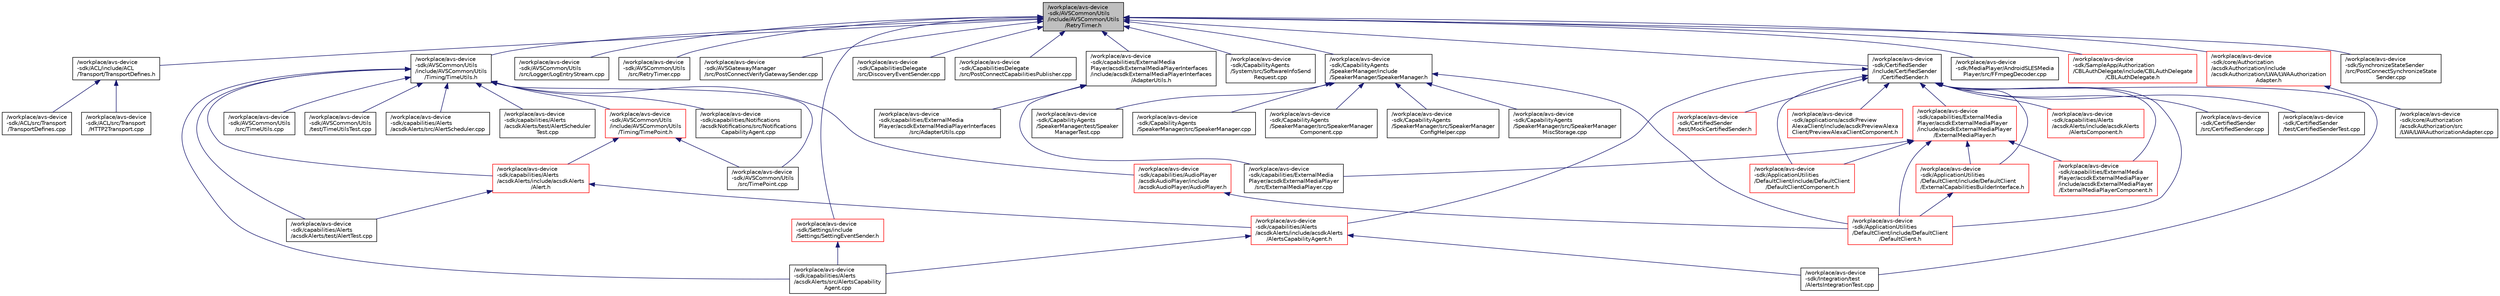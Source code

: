 digraph "/workplace/avs-device-sdk/AVSCommon/Utils/include/AVSCommon/Utils/RetryTimer.h"
{
  edge [fontname="Helvetica",fontsize="10",labelfontname="Helvetica",labelfontsize="10"];
  node [fontname="Helvetica",fontsize="10",shape=record];
  Node3 [label="/workplace/avs-device\l-sdk/AVSCommon/Utils\l/include/AVSCommon/Utils\l/RetryTimer.h",height=0.2,width=0.4,color="black", fillcolor="grey75", style="filled", fontcolor="black"];
  Node3 -> Node4 [dir="back",color="midnightblue",fontsize="10",style="solid",fontname="Helvetica"];
  Node4 [label="/workplace/avs-device\l-sdk/ACL/include/ACL\l/Transport/TransportDefines.h",height=0.2,width=0.4,color="black", fillcolor="white", style="filled",URL="$_transport_defines_8h.html"];
  Node4 -> Node5 [dir="back",color="midnightblue",fontsize="10",style="solid",fontname="Helvetica"];
  Node5 [label="/workplace/avs-device\l-sdk/ACL/src/Transport\l/HTTP2Transport.cpp",height=0.2,width=0.4,color="black", fillcolor="white", style="filled",URL="$_h_t_t_p2_transport_8cpp.html"];
  Node4 -> Node6 [dir="back",color="midnightblue",fontsize="10",style="solid",fontname="Helvetica"];
  Node6 [label="/workplace/avs-device\l-sdk/ACL/src/Transport\l/TransportDefines.cpp",height=0.2,width=0.4,color="black", fillcolor="white", style="filled",URL="$_transport_defines_8cpp.html"];
  Node3 -> Node7 [dir="back",color="midnightblue",fontsize="10",style="solid",fontname="Helvetica"];
  Node7 [label="/workplace/avs-device\l-sdk/AVSCommon/Utils\l/include/AVSCommon/Utils\l/Timing/TimeUtils.h",height=0.2,width=0.4,color="black", fillcolor="white", style="filled",URL="$_time_utils_8h.html"];
  Node7 -> Node8 [dir="back",color="midnightblue",fontsize="10",style="solid",fontname="Helvetica"];
  Node8 [label="/workplace/avs-device\l-sdk/AVSCommon/Utils\l/include/AVSCommon/Utils\l/Timing/TimePoint.h",height=0.2,width=0.4,color="red", fillcolor="white", style="filled",URL="$_time_point_8h.html"];
  Node8 -> Node250 [dir="back",color="midnightblue",fontsize="10",style="solid",fontname="Helvetica"];
  Node250 [label="/workplace/avs-device\l-sdk/AVSCommon/Utils\l/src/TimePoint.cpp",height=0.2,width=0.4,color="black", fillcolor="white", style="filled",URL="$_time_point_8cpp.html"];
  Node8 -> Node251 [dir="back",color="midnightblue",fontsize="10",style="solid",fontname="Helvetica"];
  Node251 [label="/workplace/avs-device\l-sdk/capabilities/Alerts\l/acsdkAlerts/include/acsdkAlerts\l/Alert.h",height=0.2,width=0.4,color="red", fillcolor="white", style="filled",URL="$_alert_8h.html"];
  Node251 -> Node65 [dir="back",color="midnightblue",fontsize="10",style="solid",fontname="Helvetica"];
  Node65 [label="/workplace/avs-device\l-sdk/capabilities/Alerts\l/acsdkAlerts/include/acsdkAlerts\l/AlertsCapabilityAgent.h",height=0.2,width=0.4,color="red", fillcolor="white", style="filled",URL="$_alerts_capability_agent_8h.html"];
  Node65 -> Node33 [dir="back",color="midnightblue",fontsize="10",style="solid",fontname="Helvetica"];
  Node33 [label="/workplace/avs-device\l-sdk/capabilities/Alerts\l/acsdkAlerts/src/AlertsCapability\lAgent.cpp",height=0.2,width=0.4,color="black", fillcolor="white", style="filled",URL="$_alerts_capability_agent_8cpp.html"];
  Node65 -> Node68 [dir="back",color="midnightblue",fontsize="10",style="solid",fontname="Helvetica"];
  Node68 [label="/workplace/avs-device\l-sdk/Integration/test\l/AlertsIntegrationTest.cpp",height=0.2,width=0.4,color="black", fillcolor="white", style="filled",URL="$_alerts_integration_test_8cpp.html"];
  Node251 -> Node269 [dir="back",color="midnightblue",fontsize="10",style="solid",fontname="Helvetica"];
  Node269 [label="/workplace/avs-device\l-sdk/capabilities/Alerts\l/acsdkAlerts/test/AlertTest.cpp",height=0.2,width=0.4,color="black", fillcolor="white", style="filled",URL="$_alert_test_8cpp.html"];
  Node7 -> Node250 [dir="back",color="midnightblue",fontsize="10",style="solid",fontname="Helvetica"];
  Node7 -> Node270 [dir="back",color="midnightblue",fontsize="10",style="solid",fontname="Helvetica"];
  Node270 [label="/workplace/avs-device\l-sdk/AVSCommon/Utils\l/src/TimeUtils.cpp",height=0.2,width=0.4,color="black", fillcolor="white", style="filled",URL="$_time_utils_8cpp.html"];
  Node7 -> Node271 [dir="back",color="midnightblue",fontsize="10",style="solid",fontname="Helvetica"];
  Node271 [label="/workplace/avs-device\l-sdk/AVSCommon/Utils\l/test/TimeUtilsTest.cpp",height=0.2,width=0.4,color="black", fillcolor="white", style="filled",URL="$_time_utils_test_8cpp.html"];
  Node7 -> Node251 [dir="back",color="midnightblue",fontsize="10",style="solid",fontname="Helvetica"];
  Node7 -> Node33 [dir="back",color="midnightblue",fontsize="10",style="solid",fontname="Helvetica"];
  Node7 -> Node262 [dir="back",color="midnightblue",fontsize="10",style="solid",fontname="Helvetica"];
  Node262 [label="/workplace/avs-device\l-sdk/capabilities/Alerts\l/acsdkAlerts/src/AlertScheduler.cpp",height=0.2,width=0.4,color="black", fillcolor="white", style="filled",URL="$_alert_scheduler_8cpp.html"];
  Node7 -> Node263 [dir="back",color="midnightblue",fontsize="10",style="solid",fontname="Helvetica"];
  Node263 [label="/workplace/avs-device\l-sdk/capabilities/Alerts\l/acsdkAlerts/test/AlertScheduler\lTest.cpp",height=0.2,width=0.4,color="black", fillcolor="white", style="filled",URL="$_alert_scheduler_test_8cpp.html"];
  Node7 -> Node269 [dir="back",color="midnightblue",fontsize="10",style="solid",fontname="Helvetica"];
  Node7 -> Node69 [dir="back",color="midnightblue",fontsize="10",style="solid",fontname="Helvetica"];
  Node69 [label="/workplace/avs-device\l-sdk/capabilities/AudioPlayer\l/acsdkAudioPlayer/include\l/acsdkAudioPlayer/AudioPlayer.h",height=0.2,width=0.4,color="red", fillcolor="white", style="filled",URL="$_audio_player_8h.html"];
  Node69 -> Node46 [dir="back",color="midnightblue",fontsize="10",style="solid",fontname="Helvetica"];
  Node46 [label="/workplace/avs-device\l-sdk/ApplicationUtilities\l/DefaultClient/include/DefaultClient\l/DefaultClient.h",height=0.2,width=0.4,color="red", fillcolor="white", style="filled",URL="$_default_client_8h.html"];
  Node7 -> Node100 [dir="back",color="midnightblue",fontsize="10",style="solid",fontname="Helvetica"];
  Node100 [label="/workplace/avs-device\l-sdk/capabilities/Notifications\l/acsdkNotifications/src/Notifications\lCapabilityAgent.cpp",height=0.2,width=0.4,color="black", fillcolor="white", style="filled",URL="$_notifications_capability_agent_8cpp.html"];
  Node3 -> Node272 [dir="back",color="midnightblue",fontsize="10",style="solid",fontname="Helvetica"];
  Node272 [label="/workplace/avs-device\l-sdk/AVSCommon/Utils\l/src/Logger/LogEntryStream.cpp",height=0.2,width=0.4,color="black", fillcolor="white", style="filled",URL="$_log_entry_stream_8cpp.html"];
  Node3 -> Node273 [dir="back",color="midnightblue",fontsize="10",style="solid",fontname="Helvetica"];
  Node273 [label="/workplace/avs-device\l-sdk/AVSCommon/Utils\l/src/RetryTimer.cpp",height=0.2,width=0.4,color="black", fillcolor="white", style="filled",URL="$_retry_timer_8cpp.html"];
  Node3 -> Node18 [dir="back",color="midnightblue",fontsize="10",style="solid",fontname="Helvetica"];
  Node18 [label="/workplace/avs-device\l-sdk/AVSGatewayManager\l/src/PostConnectVerifyGatewaySender.cpp",height=0.2,width=0.4,color="black", fillcolor="white", style="filled",URL="$_post_connect_verify_gateway_sender_8cpp.html"];
  Node3 -> Node274 [dir="back",color="midnightblue",fontsize="10",style="solid",fontname="Helvetica"];
  Node274 [label="/workplace/avs-device\l-sdk/capabilities/ExternalMedia\lPlayer/acsdkExternalMediaPlayerInterfaces\l/include/acsdkExternalMediaPlayerInterfaces\l/AdapterUtils.h",height=0.2,width=0.4,color="black", fillcolor="white", style="filled",URL="$_adapter_utils_8h.html"];
  Node274 -> Node90 [dir="back",color="midnightblue",fontsize="10",style="solid",fontname="Helvetica"];
  Node90 [label="/workplace/avs-device\l-sdk/capabilities/ExternalMedia\lPlayer/acsdkExternalMediaPlayer\l/src/ExternalMediaPlayer.cpp",height=0.2,width=0.4,color="black", fillcolor="white", style="filled",URL="$_external_media_player_8cpp.html"];
  Node274 -> Node22 [dir="back",color="midnightblue",fontsize="10",style="solid",fontname="Helvetica"];
  Node22 [label="/workplace/avs-device\l-sdk/capabilities/ExternalMedia\lPlayer/acsdkExternalMediaPlayerInterfaces\l/src/AdapterUtils.cpp",height=0.2,width=0.4,color="black", fillcolor="white", style="filled",URL="$_adapter_utils_8cpp.html"];
  Node3 -> Node275 [dir="back",color="midnightblue",fontsize="10",style="solid",fontname="Helvetica"];
  Node275 [label="/workplace/avs-device\l-sdk/CapabilitiesDelegate\l/src/DiscoveryEventSender.cpp",height=0.2,width=0.4,color="black", fillcolor="white", style="filled",URL="$_discovery_event_sender_8cpp.html"];
  Node3 -> Node276 [dir="back",color="midnightblue",fontsize="10",style="solid",fontname="Helvetica"];
  Node276 [label="/workplace/avs-device\l-sdk/CapabilitiesDelegate\l/src/PostConnectCapabilitiesPublisher.cpp",height=0.2,width=0.4,color="black", fillcolor="white", style="filled",URL="$_post_connect_capabilities_publisher_8cpp.html"];
  Node3 -> Node135 [dir="back",color="midnightblue",fontsize="10",style="solid",fontname="Helvetica"];
  Node135 [label="/workplace/avs-device\l-sdk/CapabilityAgents\l/SpeakerManager/include\l/SpeakerManager/SpeakerManager.h",height=0.2,width=0.4,color="black", fillcolor="white", style="filled",URL="$_speaker_manager_8h.html"];
  Node135 -> Node46 [dir="back",color="midnightblue",fontsize="10",style="solid",fontname="Helvetica"];
  Node135 -> Node136 [dir="back",color="midnightblue",fontsize="10",style="solid",fontname="Helvetica"];
  Node136 [label="/workplace/avs-device\l-sdk/CapabilityAgents\l/SpeakerManager/src/SpeakerManager.cpp",height=0.2,width=0.4,color="black", fillcolor="white", style="filled",URL="$_speaker_manager_8cpp.html"];
  Node135 -> Node137 [dir="back",color="midnightblue",fontsize="10",style="solid",fontname="Helvetica"];
  Node137 [label="/workplace/avs-device\l-sdk/CapabilityAgents\l/SpeakerManager/src/SpeakerManager\lComponent.cpp",height=0.2,width=0.4,color="black", fillcolor="white", style="filled",URL="$_speaker_manager_component_8cpp.html"];
  Node135 -> Node138 [dir="back",color="midnightblue",fontsize="10",style="solid",fontname="Helvetica"];
  Node138 [label="/workplace/avs-device\l-sdk/CapabilityAgents\l/SpeakerManager/src/SpeakerManager\lConfigHelper.cpp",height=0.2,width=0.4,color="black", fillcolor="white", style="filled",URL="$_speaker_manager_config_helper_8cpp.html"];
  Node135 -> Node139 [dir="back",color="midnightblue",fontsize="10",style="solid",fontname="Helvetica"];
  Node139 [label="/workplace/avs-device\l-sdk/CapabilityAgents\l/SpeakerManager/src/SpeakerManager\lMiscStorage.cpp",height=0.2,width=0.4,color="black", fillcolor="white", style="filled",URL="$_speaker_manager_misc_storage_8cpp.html"];
  Node135 -> Node140 [dir="back",color="midnightblue",fontsize="10",style="solid",fontname="Helvetica"];
  Node140 [label="/workplace/avs-device\l-sdk/CapabilityAgents\l/SpeakerManager/test/Speaker\lManagerTest.cpp",height=0.2,width=0.4,color="black", fillcolor="white", style="filled",URL="$_speaker_manager_test_8cpp.html"];
  Node3 -> Node26 [dir="back",color="midnightblue",fontsize="10",style="solid",fontname="Helvetica"];
  Node26 [label="/workplace/avs-device\l-sdk/CapabilityAgents\l/System/src/SoftwareInfoSend\lRequest.cpp",height=0.2,width=0.4,color="black", fillcolor="white", style="filled",URL="$_software_info_send_request_8cpp.html"];
  Node3 -> Node277 [dir="back",color="midnightblue",fontsize="10",style="solid",fontname="Helvetica"];
  Node277 [label="/workplace/avs-device\l-sdk/CertifiedSender\l/include/CertifiedSender\l/CertifiedSender.h",height=0.2,width=0.4,color="black", fillcolor="white", style="filled",URL="$_certified_sender_8h.html"];
  Node277 -> Node176 [dir="back",color="midnightblue",fontsize="10",style="solid",fontname="Helvetica"];
  Node176 [label="/workplace/avs-device\l-sdk/applications/acsdkPreview\lAlexaClient/include/acsdkPreviewAlexa\lClient/PreviewAlexaClientComponent.h",height=0.2,width=0.4,color="red", fillcolor="white", style="filled",URL="$_preview_alexa_client_component_8h.html"];
  Node277 -> Node46 [dir="back",color="midnightblue",fontsize="10",style="solid",fontname="Helvetica"];
  Node277 -> Node80 [dir="back",color="midnightblue",fontsize="10",style="solid",fontname="Helvetica"];
  Node80 [label="/workplace/avs-device\l-sdk/ApplicationUtilities\l/DefaultClient/include/DefaultClient\l/DefaultClientComponent.h",height=0.2,width=0.4,color="red", fillcolor="white", style="filled",URL="$_default_client_component_8h.html"];
  Node277 -> Node61 [dir="back",color="midnightblue",fontsize="10",style="solid",fontname="Helvetica"];
  Node61 [label="/workplace/avs-device\l-sdk/ApplicationUtilities\l/DefaultClient/include/DefaultClient\l/ExternalCapabilitiesBuilderInterface.h",height=0.2,width=0.4,color="red", fillcolor="white", style="filled",URL="$_external_capabilities_builder_interface_8h.html"];
  Node61 -> Node46 [dir="back",color="midnightblue",fontsize="10",style="solid",fontname="Helvetica"];
  Node277 -> Node65 [dir="back",color="midnightblue",fontsize="10",style="solid",fontname="Helvetica"];
  Node277 -> Node197 [dir="back",color="midnightblue",fontsize="10",style="solid",fontname="Helvetica"];
  Node197 [label="/workplace/avs-device\l-sdk/capabilities/Alerts\l/acsdkAlerts/include/acsdkAlerts\l/AlertsComponent.h",height=0.2,width=0.4,color="red", fillcolor="white", style="filled",URL="$_alerts_component_8h.html"];
  Node277 -> Node87 [dir="back",color="midnightblue",fontsize="10",style="solid",fontname="Helvetica"];
  Node87 [label="/workplace/avs-device\l-sdk/capabilities/ExternalMedia\lPlayer/acsdkExternalMediaPlayer\l/include/acsdkExternalMediaPlayer\l/ExternalMediaPlayer.h",height=0.2,width=0.4,color="red", fillcolor="white", style="filled",URL="$_external_media_player_8h.html"];
  Node87 -> Node46 [dir="back",color="midnightblue",fontsize="10",style="solid",fontname="Helvetica"];
  Node87 -> Node80 [dir="back",color="midnightblue",fontsize="10",style="solid",fontname="Helvetica"];
  Node87 -> Node61 [dir="back",color="midnightblue",fontsize="10",style="solid",fontname="Helvetica"];
  Node87 -> Node88 [dir="back",color="midnightblue",fontsize="10",style="solid",fontname="Helvetica"];
  Node88 [label="/workplace/avs-device\l-sdk/capabilities/ExternalMedia\lPlayer/acsdkExternalMediaPlayer\l/include/acsdkExternalMediaPlayer\l/ExternalMediaPlayerComponent.h",height=0.2,width=0.4,color="red", fillcolor="white", style="filled",URL="$_external_media_player_component_8h.html"];
  Node87 -> Node90 [dir="back",color="midnightblue",fontsize="10",style="solid",fontname="Helvetica"];
  Node277 -> Node88 [dir="back",color="midnightblue",fontsize="10",style="solid",fontname="Helvetica"];
  Node277 -> Node278 [dir="back",color="midnightblue",fontsize="10",style="solid",fontname="Helvetica"];
  Node278 [label="/workplace/avs-device\l-sdk/CertifiedSender\l/src/CertifiedSender.cpp",height=0.2,width=0.4,color="black", fillcolor="white", style="filled",URL="$_certified_sender_8cpp.html"];
  Node277 -> Node279 [dir="back",color="midnightblue",fontsize="10",style="solid",fontname="Helvetica"];
  Node279 [label="/workplace/avs-device\l-sdk/CertifiedSender\l/test/CertifiedSenderTest.cpp",height=0.2,width=0.4,color="black", fillcolor="white", style="filled",URL="$_certified_sender_test_8cpp.html"];
  Node277 -> Node280 [dir="back",color="midnightblue",fontsize="10",style="solid",fontname="Helvetica"];
  Node280 [label="/workplace/avs-device\l-sdk/CertifiedSender\l/test/MockCertifiedSender.h",height=0.2,width=0.4,color="red", fillcolor="white", style="filled",URL="$_mock_certified_sender_8h.html"];
  Node277 -> Node68 [dir="back",color="midnightblue",fontsize="10",style="solid",fontname="Helvetica"];
  Node3 -> Node282 [dir="back",color="midnightblue",fontsize="10",style="solid",fontname="Helvetica"];
  Node282 [label="/workplace/avs-device\l-sdk/core/Authorization\l/acsdkAuthorization/include\l/acsdkAuthorization/LWA/LWAAuthorization\lAdapter.h",height=0.2,width=0.4,color="red", fillcolor="white", style="filled",URL="$_l_w_a_authorization_adapter_8h.html"];
  Node282 -> Node283 [dir="back",color="midnightblue",fontsize="10",style="solid",fontname="Helvetica"];
  Node283 [label="/workplace/avs-device\l-sdk/core/Authorization\l/acsdkAuthorization/src\l/LWA/LWAAuthorizationAdapter.cpp",height=0.2,width=0.4,color="black", fillcolor="white", style="filled",URL="$_l_w_a_authorization_adapter_8cpp.html"];
  Node3 -> Node285 [dir="back",color="midnightblue",fontsize="10",style="solid",fontname="Helvetica"];
  Node285 [label="/workplace/avs-device\l-sdk/MediaPlayer/AndroidSLESMedia\lPlayer/src/FFmpegDecoder.cpp",height=0.2,width=0.4,color="black", fillcolor="white", style="filled",URL="$_f_fmpeg_decoder_8cpp.html"];
  Node3 -> Node286 [dir="back",color="midnightblue",fontsize="10",style="solid",fontname="Helvetica"];
  Node286 [label="/workplace/avs-device\l-sdk/SampleApp/Authorization\l/CBLAuthDelegate/include/CBLAuthDelegate\l/CBLAuthDelegate.h",height=0.2,width=0.4,color="red", fillcolor="white", style="filled",URL="$_c_b_l_auth_delegate_8h.html"];
  Node3 -> Node29 [dir="back",color="midnightblue",fontsize="10",style="solid",fontname="Helvetica"];
  Node29 [label="/workplace/avs-device\l-sdk/Settings/include\l/Settings/SettingEventSender.h",height=0.2,width=0.4,color="red", fillcolor="white", style="filled",URL="$_setting_event_sender_8h.html"];
  Node29 -> Node33 [dir="back",color="midnightblue",fontsize="10",style="solid",fontname="Helvetica"];
  Node3 -> Node40 [dir="back",color="midnightblue",fontsize="10",style="solid",fontname="Helvetica"];
  Node40 [label="/workplace/avs-device\l-sdk/SynchronizeStateSender\l/src/PostConnectSynchronizeState\lSender.cpp",height=0.2,width=0.4,color="black", fillcolor="white", style="filled",URL="$_post_connect_synchronize_state_sender_8cpp.html"];
}
